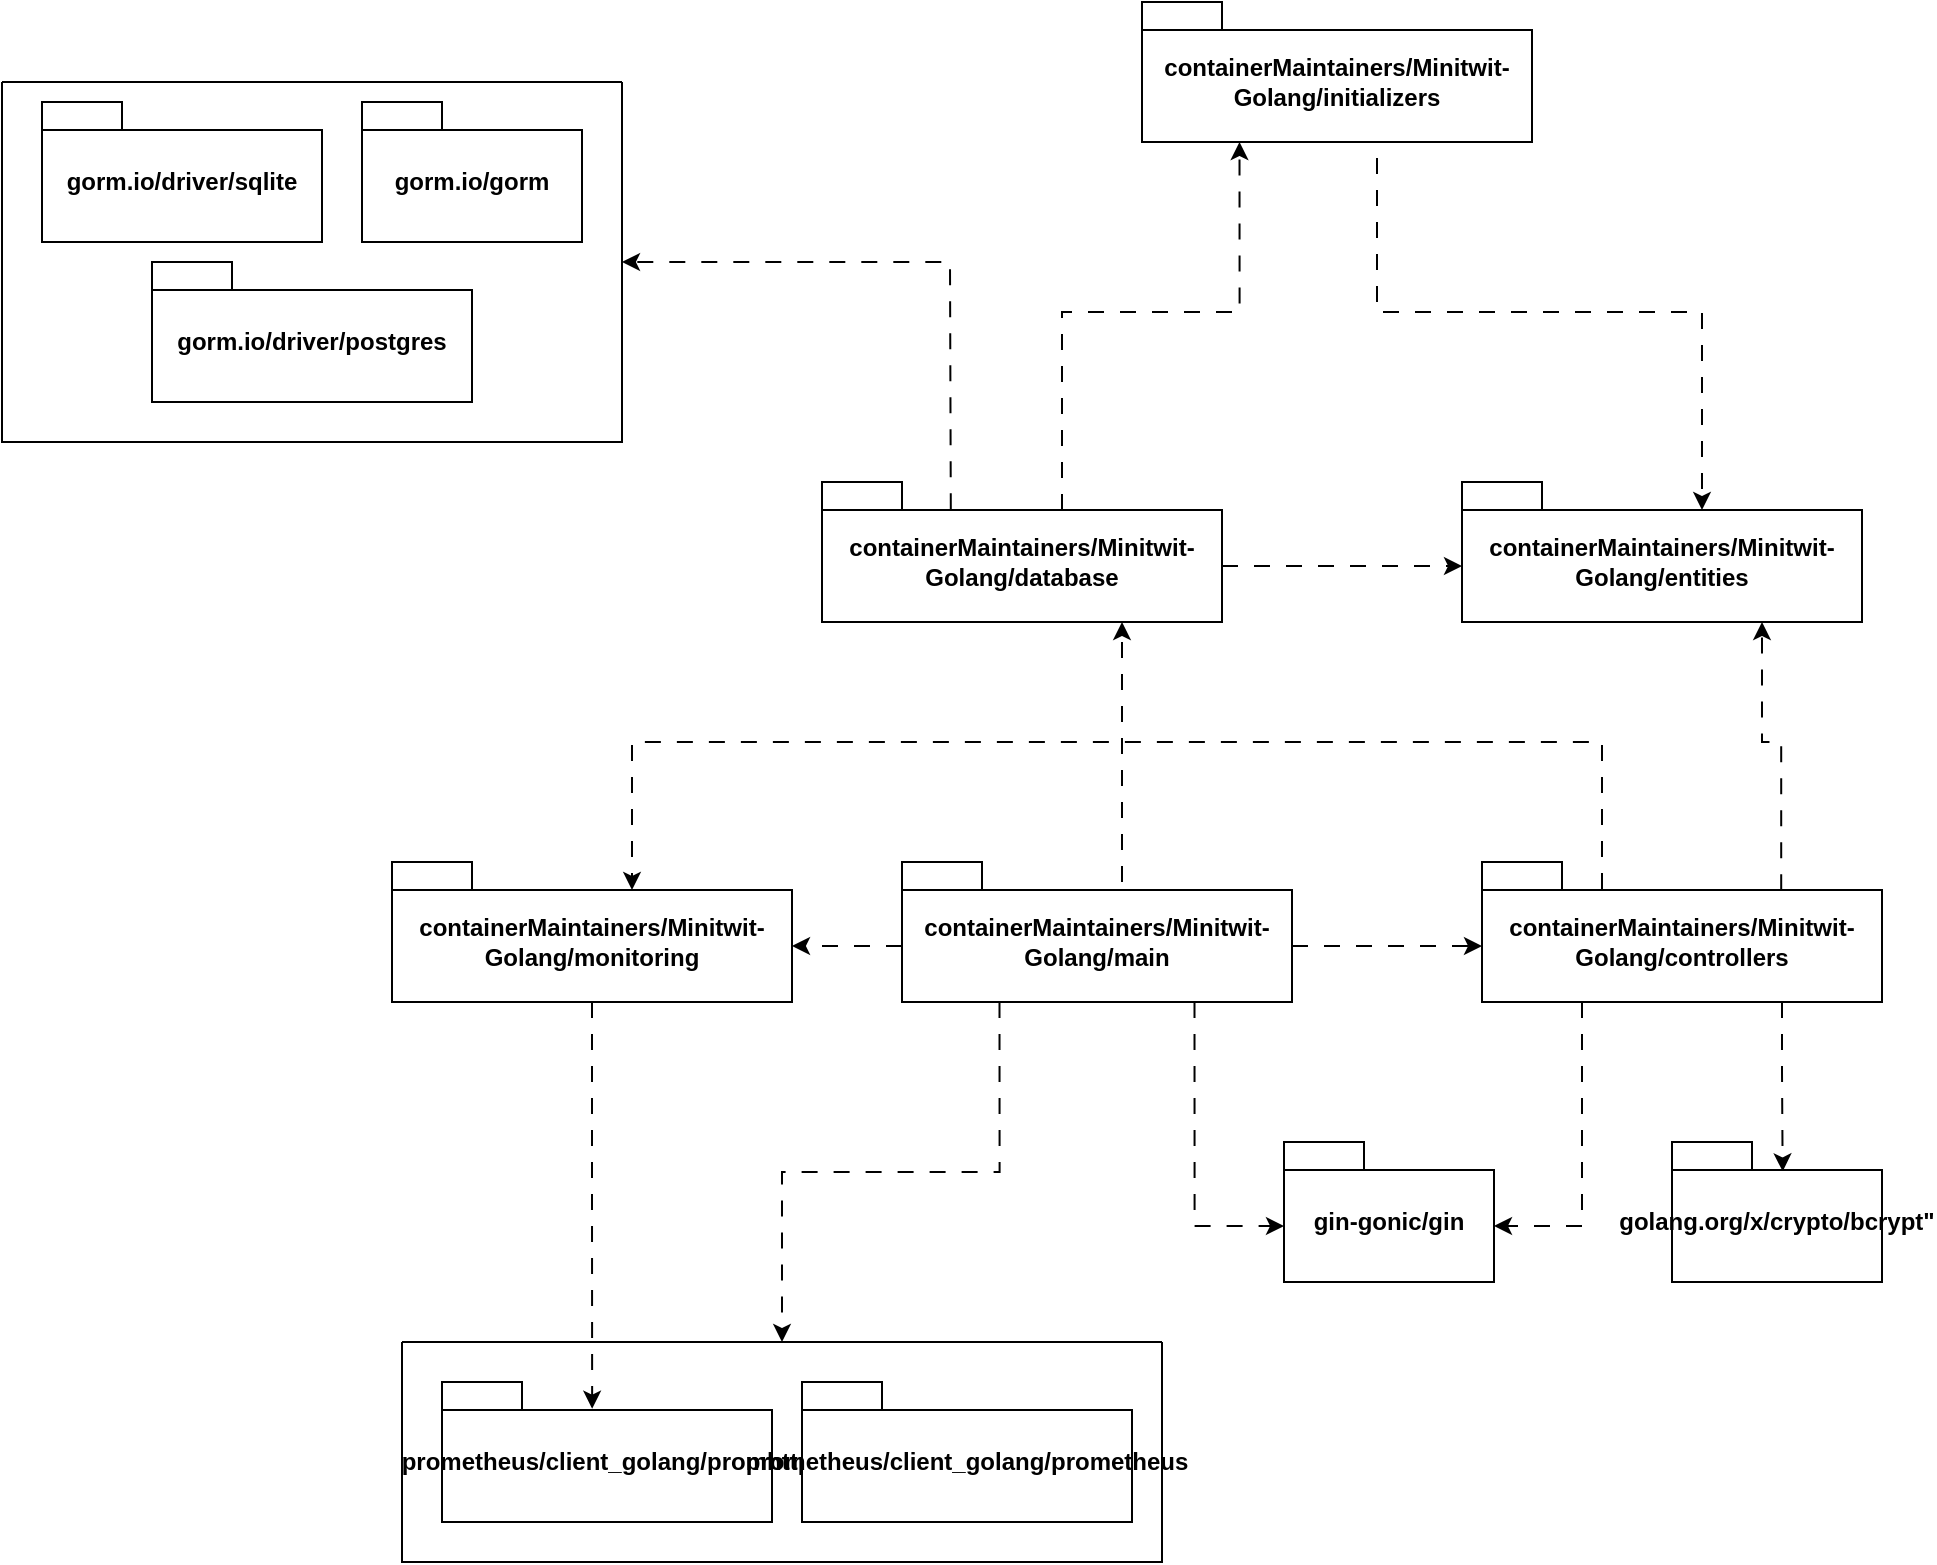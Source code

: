 <mxfile version="21.3.0" type="device">
  <diagram id="C5RBs43oDa-KdzZeNtuy" name="Page-1">
    <mxGraphModel dx="2442" dy="923" grid="1" gridSize="10" guides="1" tooltips="1" connect="1" arrows="1" fold="1" page="1" pageScale="1" pageWidth="827" pageHeight="1169" math="0" shadow="0">
      <root>
        <mxCell id="WIyWlLk6GJQsqaUBKTNV-0" />
        <mxCell id="WIyWlLk6GJQsqaUBKTNV-1" parent="WIyWlLk6GJQsqaUBKTNV-0" />
        <mxCell id="uPGcepSeNxVt7o54qOPl-41" style="edgeStyle=orthogonalEdgeStyle;rounded=0;orthogonalLoop=1;jettySize=auto;html=1;exitX=0;exitY=0;exitDx=195;exitDy=42;exitPerimeter=0;entryX=0;entryY=0;entryDx=0;entryDy=42;entryPerimeter=0;dashed=1;dashPattern=8 8;" edge="1" parent="WIyWlLk6GJQsqaUBKTNV-1" source="uPGcepSeNxVt7o54qOPl-35" target="uPGcepSeNxVt7o54qOPl-38">
          <mxGeometry relative="1" as="geometry">
            <Array as="points">
              <mxPoint x="400" y="562" />
              <mxPoint x="400" y="562" />
            </Array>
          </mxGeometry>
        </mxCell>
        <mxCell id="uPGcepSeNxVt7o54qOPl-42" style="edgeStyle=orthogonalEdgeStyle;rounded=0;orthogonalLoop=1;jettySize=auto;html=1;exitX=0;exitY=0;exitDx=110.0;exitDy=42;exitPerimeter=0;entryX=0.75;entryY=1;entryDx=0;entryDy=0;entryPerimeter=0;dashed=1;dashPattern=8 8;" edge="1" parent="WIyWlLk6GJQsqaUBKTNV-1" source="uPGcepSeNxVt7o54qOPl-35" target="uPGcepSeNxVt7o54qOPl-36">
          <mxGeometry relative="1" as="geometry" />
        </mxCell>
        <mxCell id="uPGcepSeNxVt7o54qOPl-43" style="edgeStyle=orthogonalEdgeStyle;rounded=0;orthogonalLoop=1;jettySize=auto;html=1;exitX=0;exitY=0;exitDx=0;exitDy=42;exitPerimeter=0;entryX=0;entryY=0;entryDx=200;entryDy=42;entryPerimeter=0;dashed=1;dashPattern=8 8;" edge="1" parent="WIyWlLk6GJQsqaUBKTNV-1" source="uPGcepSeNxVt7o54qOPl-35" target="uPGcepSeNxVt7o54qOPl-40">
          <mxGeometry relative="1" as="geometry" />
        </mxCell>
        <mxCell id="uPGcepSeNxVt7o54qOPl-46" style="edgeStyle=orthogonalEdgeStyle;rounded=0;orthogonalLoop=1;jettySize=auto;html=1;exitX=0.75;exitY=1;exitDx=0;exitDy=0;exitPerimeter=0;entryX=0;entryY=0;entryDx=0;entryDy=42;entryPerimeter=0;dashed=1;dashPattern=8 8;" edge="1" parent="WIyWlLk6GJQsqaUBKTNV-1" source="uPGcepSeNxVt7o54qOPl-35" target="uPGcepSeNxVt7o54qOPl-44">
          <mxGeometry relative="1" as="geometry" />
        </mxCell>
        <mxCell id="uPGcepSeNxVt7o54qOPl-65" style="edgeStyle=orthogonalEdgeStyle;rounded=0;orthogonalLoop=1;jettySize=auto;html=1;exitX=0.25;exitY=1;exitDx=0;exitDy=0;exitPerimeter=0;entryX=0.5;entryY=0;entryDx=0;entryDy=0;dashed=1;dashPattern=8 8;" edge="1" parent="WIyWlLk6GJQsqaUBKTNV-1" source="uPGcepSeNxVt7o54qOPl-35" target="uPGcepSeNxVt7o54qOPl-64">
          <mxGeometry relative="1" as="geometry" />
        </mxCell>
        <mxCell id="uPGcepSeNxVt7o54qOPl-35" value="containerMaintainers/Minitwit-Golang/main" style="shape=folder;fontStyle=1;spacingTop=10;tabWidth=40;tabHeight=14;tabPosition=left;html=1;whiteSpace=wrap;" vertex="1" parent="WIyWlLk6GJQsqaUBKTNV-1">
          <mxGeometry x="170" y="520" width="195" height="70" as="geometry" />
        </mxCell>
        <mxCell id="uPGcepSeNxVt7o54qOPl-52" style="edgeStyle=orthogonalEdgeStyle;rounded=0;orthogonalLoop=1;jettySize=auto;html=1;exitX=0;exitY=0;exitDx=120;exitDy=14;exitPerimeter=0;entryX=0.25;entryY=1;entryDx=0;entryDy=0;entryPerimeter=0;dashed=1;dashPattern=8 8;" edge="1" parent="WIyWlLk6GJQsqaUBKTNV-1" source="uPGcepSeNxVt7o54qOPl-36" target="uPGcepSeNxVt7o54qOPl-39">
          <mxGeometry relative="1" as="geometry">
            <Array as="points">
              <mxPoint x="250" y="245" />
              <mxPoint x="339" y="245" />
            </Array>
          </mxGeometry>
        </mxCell>
        <mxCell id="uPGcepSeNxVt7o54qOPl-53" style="edgeStyle=orthogonalEdgeStyle;rounded=0;orthogonalLoop=1;jettySize=auto;html=1;entryX=0;entryY=0;entryDx=0;entryDy=42;entryPerimeter=0;dashed=1;dashPattern=8 8;exitX=0;exitY=0;exitDx=200;exitDy=42;exitPerimeter=0;" edge="1" parent="WIyWlLk6GJQsqaUBKTNV-1" source="uPGcepSeNxVt7o54qOPl-36" target="uPGcepSeNxVt7o54qOPl-37">
          <mxGeometry relative="1" as="geometry">
            <Array as="points">
              <mxPoint x="370" y="372" />
              <mxPoint x="370" y="372" />
            </Array>
          </mxGeometry>
        </mxCell>
        <mxCell id="uPGcepSeNxVt7o54qOPl-58" style="edgeStyle=orthogonalEdgeStyle;rounded=0;orthogonalLoop=1;jettySize=auto;html=1;exitX=0.322;exitY=0.195;exitDx=0;exitDy=0;exitPerimeter=0;entryX=1;entryY=0.5;entryDx=0;entryDy=0;dashed=1;dashPattern=8 8;" edge="1" parent="WIyWlLk6GJQsqaUBKTNV-1" source="uPGcepSeNxVt7o54qOPl-36" target="uPGcepSeNxVt7o54qOPl-63">
          <mxGeometry relative="1" as="geometry">
            <Array as="points">
              <mxPoint x="194" y="342" />
              <mxPoint x="194" y="220" />
            </Array>
          </mxGeometry>
        </mxCell>
        <mxCell id="uPGcepSeNxVt7o54qOPl-36" value="containerMaintainers/Minitwit-Golang/database" style="shape=folder;fontStyle=1;spacingTop=10;tabWidth=40;tabHeight=14;tabPosition=left;html=1;whiteSpace=wrap;" vertex="1" parent="WIyWlLk6GJQsqaUBKTNV-1">
          <mxGeometry x="130" y="330" width="200" height="70" as="geometry" />
        </mxCell>
        <mxCell id="uPGcepSeNxVt7o54qOPl-37" value="containerMaintainers/Minitwit-Golang/entities" style="shape=folder;fontStyle=1;spacingTop=10;tabWidth=40;tabHeight=14;tabPosition=left;html=1;whiteSpace=wrap;" vertex="1" parent="WIyWlLk6GJQsqaUBKTNV-1">
          <mxGeometry x="450" y="330" width="200" height="70" as="geometry" />
        </mxCell>
        <mxCell id="uPGcepSeNxVt7o54qOPl-66" style="edgeStyle=orthogonalEdgeStyle;rounded=0;orthogonalLoop=1;jettySize=auto;html=1;exitX=0.748;exitY=0.202;exitDx=0;exitDy=0;exitPerimeter=0;entryX=0.75;entryY=1;entryDx=0;entryDy=0;entryPerimeter=0;dashed=1;dashPattern=8 8;" edge="1" parent="WIyWlLk6GJQsqaUBKTNV-1" source="uPGcepSeNxVt7o54qOPl-38" target="uPGcepSeNxVt7o54qOPl-37">
          <mxGeometry relative="1" as="geometry" />
        </mxCell>
        <mxCell id="uPGcepSeNxVt7o54qOPl-67" style="edgeStyle=orthogonalEdgeStyle;rounded=0;orthogonalLoop=1;jettySize=auto;html=1;exitX=0.3;exitY=0.192;exitDx=0;exitDy=0;exitPerimeter=0;entryX=0;entryY=0;entryDx=120;entryDy=14;entryPerimeter=0;dashed=1;dashPattern=8 8;" edge="1" parent="WIyWlLk6GJQsqaUBKTNV-1" source="uPGcepSeNxVt7o54qOPl-38" target="uPGcepSeNxVt7o54qOPl-40">
          <mxGeometry relative="1" as="geometry">
            <Array as="points">
              <mxPoint x="520" y="460" />
              <mxPoint x="35" y="460" />
            </Array>
          </mxGeometry>
        </mxCell>
        <mxCell id="uPGcepSeNxVt7o54qOPl-68" style="edgeStyle=orthogonalEdgeStyle;rounded=0;orthogonalLoop=1;jettySize=auto;html=1;exitX=0.25;exitY=1;exitDx=0;exitDy=0;exitPerimeter=0;entryX=0;entryY=0;entryDx=105;entryDy=42;entryPerimeter=0;dashed=1;dashPattern=8 8;" edge="1" parent="WIyWlLk6GJQsqaUBKTNV-1" source="uPGcepSeNxVt7o54qOPl-38" target="uPGcepSeNxVt7o54qOPl-44">
          <mxGeometry relative="1" as="geometry" />
        </mxCell>
        <mxCell id="uPGcepSeNxVt7o54qOPl-70" style="edgeStyle=orthogonalEdgeStyle;rounded=0;orthogonalLoop=1;jettySize=auto;html=1;exitX=0.75;exitY=1;exitDx=0;exitDy=0;exitPerimeter=0;entryX=0.527;entryY=0.21;entryDx=0;entryDy=0;entryPerimeter=0;dashed=1;dashPattern=8 8;" edge="1" parent="WIyWlLk6GJQsqaUBKTNV-1" source="uPGcepSeNxVt7o54qOPl-38" target="uPGcepSeNxVt7o54qOPl-69">
          <mxGeometry relative="1" as="geometry" />
        </mxCell>
        <mxCell id="uPGcepSeNxVt7o54qOPl-38" value="containerMaintainers/Minitwit-Golang/controllers" style="shape=folder;fontStyle=1;spacingTop=10;tabWidth=40;tabHeight=14;tabPosition=left;html=1;whiteSpace=wrap;" vertex="1" parent="WIyWlLk6GJQsqaUBKTNV-1">
          <mxGeometry x="460" y="520" width="200" height="70" as="geometry" />
        </mxCell>
        <mxCell id="uPGcepSeNxVt7o54qOPl-62" style="edgeStyle=orthogonalEdgeStyle;rounded=0;orthogonalLoop=1;jettySize=auto;html=1;exitX=0;exitY=0;exitDx=117.5;exitDy=14;exitPerimeter=0;entryX=0;entryY=0;entryDx=120;entryDy=14;entryPerimeter=0;dashed=1;dashPattern=8 8;" edge="1" parent="WIyWlLk6GJQsqaUBKTNV-1" source="uPGcepSeNxVt7o54qOPl-39" target="uPGcepSeNxVt7o54qOPl-37">
          <mxGeometry relative="1" as="geometry" />
        </mxCell>
        <mxCell id="uPGcepSeNxVt7o54qOPl-39" value="containerMaintainers/Minitwit-Golang/initializers" style="shape=folder;fontStyle=1;spacingTop=10;tabWidth=40;tabHeight=14;tabPosition=left;html=1;whiteSpace=wrap;" vertex="1" parent="WIyWlLk6GJQsqaUBKTNV-1">
          <mxGeometry x="290" y="90" width="195" height="70" as="geometry" />
        </mxCell>
        <mxCell id="uPGcepSeNxVt7o54qOPl-51" style="edgeStyle=orthogonalEdgeStyle;rounded=0;orthogonalLoop=1;jettySize=auto;html=1;exitX=0.5;exitY=1;exitDx=0;exitDy=0;exitPerimeter=0;entryX=0.455;entryY=0.191;entryDx=0;entryDy=0;entryPerimeter=0;dashed=1;dashPattern=8 8;" edge="1" parent="WIyWlLk6GJQsqaUBKTNV-1" source="uPGcepSeNxVt7o54qOPl-40" target="uPGcepSeNxVt7o54qOPl-47">
          <mxGeometry relative="1" as="geometry" />
        </mxCell>
        <mxCell id="uPGcepSeNxVt7o54qOPl-40" value="containerMaintainers/Minitwit-Golang/monitoring" style="shape=folder;fontStyle=1;spacingTop=10;tabWidth=40;tabHeight=14;tabPosition=left;html=1;whiteSpace=wrap;" vertex="1" parent="WIyWlLk6GJQsqaUBKTNV-1">
          <mxGeometry x="-85" y="520" width="200" height="70" as="geometry" />
        </mxCell>
        <mxCell id="uPGcepSeNxVt7o54qOPl-44" value="gin-gonic/gin" style="shape=folder;fontStyle=1;spacingTop=10;tabWidth=40;tabHeight=14;tabPosition=left;html=1;whiteSpace=wrap;" vertex="1" parent="WIyWlLk6GJQsqaUBKTNV-1">
          <mxGeometry x="361" y="660" width="105" height="70" as="geometry" />
        </mxCell>
        <mxCell id="uPGcepSeNxVt7o54qOPl-63" value="" style="swimlane;startSize=0;" vertex="1" parent="WIyWlLk6GJQsqaUBKTNV-1">
          <mxGeometry x="-280" y="130" width="310" height="180" as="geometry" />
        </mxCell>
        <mxCell id="uPGcepSeNxVt7o54qOPl-56" value="gorm.io/driver/sqlite" style="shape=folder;fontStyle=1;spacingTop=10;tabWidth=40;tabHeight=14;tabPosition=left;html=1;whiteSpace=wrap;" vertex="1" parent="uPGcepSeNxVt7o54qOPl-63">
          <mxGeometry x="20" y="10" width="140" height="70" as="geometry" />
        </mxCell>
        <mxCell id="uPGcepSeNxVt7o54qOPl-54" value="gorm.io/gorm" style="shape=folder;fontStyle=1;spacingTop=10;tabWidth=40;tabHeight=14;tabPosition=left;html=1;whiteSpace=wrap;" vertex="1" parent="uPGcepSeNxVt7o54qOPl-63">
          <mxGeometry x="180" y="10" width="110" height="70" as="geometry" />
        </mxCell>
        <mxCell id="uPGcepSeNxVt7o54qOPl-55" value="gorm.io/driver/postgres" style="shape=folder;fontStyle=1;spacingTop=10;tabWidth=40;tabHeight=14;tabPosition=left;html=1;whiteSpace=wrap;" vertex="1" parent="uPGcepSeNxVt7o54qOPl-63">
          <mxGeometry x="75" y="90" width="160" height="70" as="geometry" />
        </mxCell>
        <mxCell id="uPGcepSeNxVt7o54qOPl-64" value="" style="swimlane;startSize=0;" vertex="1" parent="WIyWlLk6GJQsqaUBKTNV-1">
          <mxGeometry x="-80" y="760" width="380" height="110" as="geometry" />
        </mxCell>
        <mxCell id="uPGcepSeNxVt7o54qOPl-47" value="prometheus/client_golang/promhttp" style="shape=folder;fontStyle=1;spacingTop=10;tabWidth=40;tabHeight=14;tabPosition=left;html=1;whiteSpace=wrap;" vertex="1" parent="uPGcepSeNxVt7o54qOPl-64">
          <mxGeometry x="20" y="20" width="165" height="70" as="geometry" />
        </mxCell>
        <mxCell id="uPGcepSeNxVt7o54qOPl-45" value="prometheus/client_golang/prometheus" style="shape=folder;fontStyle=1;spacingTop=10;tabWidth=40;tabHeight=14;tabPosition=left;html=1;whiteSpace=wrap;" vertex="1" parent="uPGcepSeNxVt7o54qOPl-64">
          <mxGeometry x="200" y="20" width="165" height="70" as="geometry" />
        </mxCell>
        <mxCell id="uPGcepSeNxVt7o54qOPl-69" value="golang.org/x/crypto/bcrypt&quot;" style="shape=folder;fontStyle=1;spacingTop=10;tabWidth=40;tabHeight=14;tabPosition=left;html=1;whiteSpace=wrap;" vertex="1" parent="WIyWlLk6GJQsqaUBKTNV-1">
          <mxGeometry x="555" y="660" width="105" height="70" as="geometry" />
        </mxCell>
      </root>
    </mxGraphModel>
  </diagram>
</mxfile>

